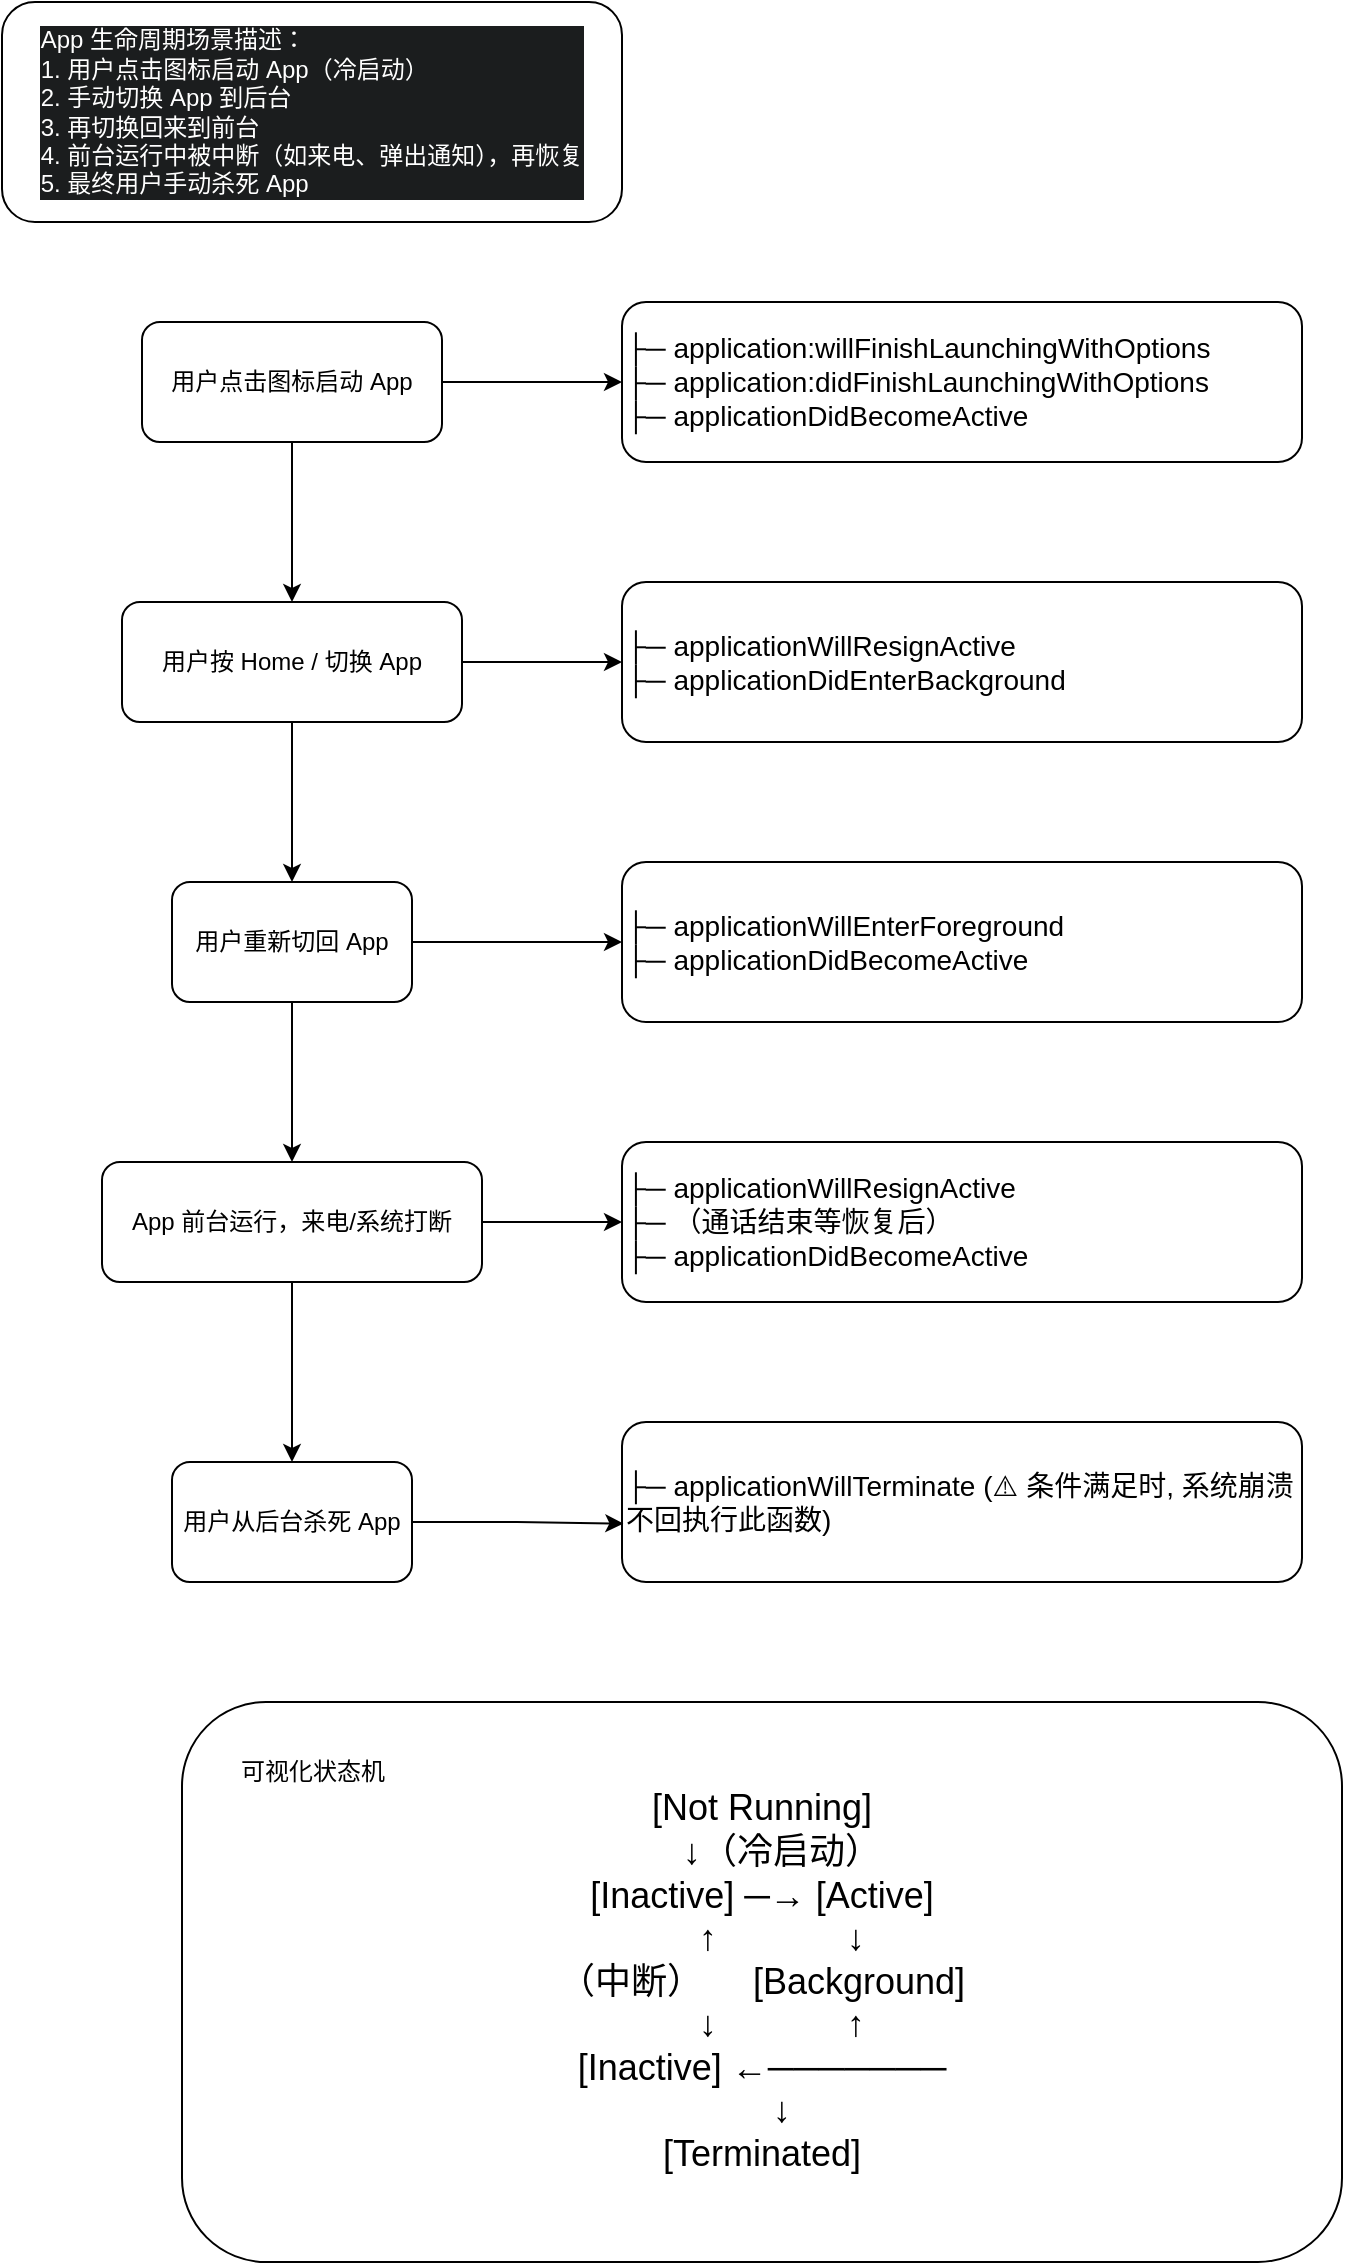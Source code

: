 <mxfile version="27.0.9" pages="2">
  <diagram name="第 1 页" id="8iKcwP82M52nHCEYwAyX">
    <mxGraphModel dx="788" dy="515" grid="1" gridSize="10" guides="1" tooltips="1" connect="1" arrows="1" fold="1" page="1" pageScale="1" pageWidth="827" pageHeight="1169" math="0" shadow="0">
      <root>
        <mxCell id="0" />
        <mxCell id="1" parent="0" />
        <mxCell id="PFzJ3sC_wcOSiOslUiFB-4" value="&lt;meta charset=&quot;utf-8&quot;&gt;&lt;div style=&quot;forced-color-adjust: none; box-shadow: none !important; color: rgb(255, 255, 255); font-family: Helvetica; font-size: 12px; font-style: normal; font-variant-ligatures: normal; font-variant-caps: normal; font-weight: 400; letter-spacing: normal; orphans: 2; text-align: left; text-indent: 0px; text-transform: none; widows: 2; word-spacing: 0px; -webkit-text-stroke-width: 0px; white-space: normal; background-color: rgb(27, 29, 30); text-decoration-thickness: initial; text-decoration-style: initial; text-decoration-color: initial;&quot;&gt;App 生命周期场景描述：&lt;/div&gt;&lt;div style=&quot;forced-color-adjust: none; box-shadow: none !important; color: rgb(255, 255, 255); font-family: Helvetica; font-size: 12px; font-style: normal; font-variant-ligatures: normal; font-variant-caps: normal; font-weight: 400; letter-spacing: normal; orphans: 2; text-align: left; text-indent: 0px; text-transform: none; widows: 2; word-spacing: 0px; -webkit-text-stroke-width: 0px; white-space: normal; background-color: rgb(27, 29, 30); text-decoration-thickness: initial; text-decoration-style: initial; text-decoration-color: initial;&quot;&gt;1. 用户点击图标启动 App（冷启动）&lt;/div&gt;&lt;div style=&quot;forced-color-adjust: none; box-shadow: none !important; color: rgb(255, 255, 255); font-family: Helvetica; font-size: 12px; font-style: normal; font-variant-ligatures: normal; font-variant-caps: normal; font-weight: 400; letter-spacing: normal; orphans: 2; text-align: left; text-indent: 0px; text-transform: none; widows: 2; word-spacing: 0px; -webkit-text-stroke-width: 0px; white-space: normal; background-color: rgb(27, 29, 30); text-decoration-thickness: initial; text-decoration-style: initial; text-decoration-color: initial;&quot;&gt;2. 手动切换 App 到后台&lt;/div&gt;&lt;div style=&quot;forced-color-adjust: none; box-shadow: none !important; color: rgb(255, 255, 255); font-family: Helvetica; font-size: 12px; font-style: normal; font-variant-ligatures: normal; font-variant-caps: normal; font-weight: 400; letter-spacing: normal; orphans: 2; text-align: left; text-indent: 0px; text-transform: none; widows: 2; word-spacing: 0px; -webkit-text-stroke-width: 0px; white-space: normal; background-color: rgb(27, 29, 30); text-decoration-thickness: initial; text-decoration-style: initial; text-decoration-color: initial;&quot;&gt;3. 再切换回来到前台&lt;/div&gt;&lt;div style=&quot;forced-color-adjust: none; box-shadow: none !important; color: rgb(255, 255, 255); font-family: Helvetica; font-size: 12px; font-style: normal; font-variant-ligatures: normal; font-variant-caps: normal; font-weight: 400; letter-spacing: normal; orphans: 2; text-align: left; text-indent: 0px; text-transform: none; widows: 2; word-spacing: 0px; -webkit-text-stroke-width: 0px; white-space: normal; background-color: rgb(27, 29, 30); text-decoration-thickness: initial; text-decoration-style: initial; text-decoration-color: initial;&quot;&gt;4. 前台运行中被中断（如来电、弹出通知），再恢复&lt;/div&gt;&lt;div style=&quot;forced-color-adjust: none; box-shadow: none !important; color: rgb(255, 255, 255); font-family: Helvetica; font-size: 12px; font-style: normal; font-variant-ligatures: normal; font-variant-caps: normal; font-weight: 400; letter-spacing: normal; orphans: 2; text-align: left; text-indent: 0px; text-transform: none; widows: 2; word-spacing: 0px; -webkit-text-stroke-width: 0px; white-space: normal; background-color: rgb(27, 29, 30); text-decoration-thickness: initial; text-decoration-style: initial; text-decoration-color: initial;&quot;&gt;5. 最终用户手动杀死 App&lt;/div&gt;" style="rounded=1;whiteSpace=wrap;html=1;" vertex="1" parent="1">
          <mxGeometry x="20" y="10" width="310" height="110" as="geometry" />
        </mxCell>
        <mxCell id="PFzJ3sC_wcOSiOslUiFB-7" value="" style="edgeStyle=orthogonalEdgeStyle;rounded=0;orthogonalLoop=1;jettySize=auto;html=1;" edge="1" parent="1" source="PFzJ3sC_wcOSiOslUiFB-5" target="PFzJ3sC_wcOSiOslUiFB-6">
          <mxGeometry relative="1" as="geometry" />
        </mxCell>
        <mxCell id="PFzJ3sC_wcOSiOslUiFB-15" value="" style="edgeStyle=orthogonalEdgeStyle;rounded=0;orthogonalLoop=1;jettySize=auto;html=1;" edge="1" parent="1" source="PFzJ3sC_wcOSiOslUiFB-5" target="PFzJ3sC_wcOSiOslUiFB-14">
          <mxGeometry relative="1" as="geometry" />
        </mxCell>
        <mxCell id="PFzJ3sC_wcOSiOslUiFB-5" value="用户点击图标启动 App" style="rounded=1;whiteSpace=wrap;html=1;" vertex="1" parent="1">
          <mxGeometry x="90" y="170" width="150" height="60" as="geometry" />
        </mxCell>
        <mxCell id="PFzJ3sC_wcOSiOslUiFB-9" value="" style="edgeStyle=orthogonalEdgeStyle;rounded=0;orthogonalLoop=1;jettySize=auto;html=1;" edge="1" parent="1" source="PFzJ3sC_wcOSiOslUiFB-6" target="PFzJ3sC_wcOSiOslUiFB-8">
          <mxGeometry relative="1" as="geometry" />
        </mxCell>
        <mxCell id="PFzJ3sC_wcOSiOslUiFB-18" style="edgeStyle=orthogonalEdgeStyle;rounded=0;orthogonalLoop=1;jettySize=auto;html=1;exitX=1;exitY=0.5;exitDx=0;exitDy=0;entryX=0;entryY=0.5;entryDx=0;entryDy=0;" edge="1" parent="1" source="PFzJ3sC_wcOSiOslUiFB-6" target="PFzJ3sC_wcOSiOslUiFB-17">
          <mxGeometry relative="1" as="geometry" />
        </mxCell>
        <mxCell id="PFzJ3sC_wcOSiOslUiFB-6" value="用户按 Home / 切换 App" style="whiteSpace=wrap;html=1;rounded=1;" vertex="1" parent="1">
          <mxGeometry x="80" y="310" width="170" height="60" as="geometry" />
        </mxCell>
        <mxCell id="PFzJ3sC_wcOSiOslUiFB-11" value="" style="edgeStyle=orthogonalEdgeStyle;rounded=0;orthogonalLoop=1;jettySize=auto;html=1;" edge="1" parent="1" source="PFzJ3sC_wcOSiOslUiFB-8" target="PFzJ3sC_wcOSiOslUiFB-10">
          <mxGeometry relative="1" as="geometry" />
        </mxCell>
        <mxCell id="PFzJ3sC_wcOSiOslUiFB-22" style="edgeStyle=orthogonalEdgeStyle;rounded=0;orthogonalLoop=1;jettySize=auto;html=1;entryX=0;entryY=0.5;entryDx=0;entryDy=0;" edge="1" parent="1" source="PFzJ3sC_wcOSiOslUiFB-8" target="PFzJ3sC_wcOSiOslUiFB-19">
          <mxGeometry relative="1" as="geometry" />
        </mxCell>
        <mxCell id="PFzJ3sC_wcOSiOslUiFB-8" value="用户重新切回 App" style="whiteSpace=wrap;html=1;rounded=1;" vertex="1" parent="1">
          <mxGeometry x="105" y="450" width="120" height="60" as="geometry" />
        </mxCell>
        <mxCell id="PFzJ3sC_wcOSiOslUiFB-13" value="" style="edgeStyle=orthogonalEdgeStyle;rounded=0;orthogonalLoop=1;jettySize=auto;html=1;" edge="1" parent="1" source="PFzJ3sC_wcOSiOslUiFB-10" target="PFzJ3sC_wcOSiOslUiFB-12">
          <mxGeometry relative="1" as="geometry" />
        </mxCell>
        <mxCell id="PFzJ3sC_wcOSiOslUiFB-23" style="edgeStyle=orthogonalEdgeStyle;rounded=0;orthogonalLoop=1;jettySize=auto;html=1;entryX=0;entryY=0.5;entryDx=0;entryDy=0;" edge="1" parent="1" source="PFzJ3sC_wcOSiOslUiFB-10" target="PFzJ3sC_wcOSiOslUiFB-20">
          <mxGeometry relative="1" as="geometry" />
        </mxCell>
        <mxCell id="PFzJ3sC_wcOSiOslUiFB-10" value="App 前台运行，来电/系统打断" style="whiteSpace=wrap;html=1;rounded=1;" vertex="1" parent="1">
          <mxGeometry x="70" y="590" width="190" height="60" as="geometry" />
        </mxCell>
        <mxCell id="PFzJ3sC_wcOSiOslUiFB-12" value="用户从后台杀死 App" style="whiteSpace=wrap;html=1;rounded=1;" vertex="1" parent="1">
          <mxGeometry x="105" y="740" width="120" height="60" as="geometry" />
        </mxCell>
        <mxCell id="PFzJ3sC_wcOSiOslUiFB-14" value="&lt;div&gt;├─ application:willFinishLaunchingWithOptions&lt;/div&gt;&lt;div&gt;├─ application:didFinishLaunchingWithOptions&lt;/div&gt;&lt;div&gt;├─ applicationDidBecomeActive&lt;/div&gt;" style="whiteSpace=wrap;html=1;rounded=1;align=left;fontSize=14;" vertex="1" parent="1">
          <mxGeometry x="330" y="160" width="340" height="80" as="geometry" />
        </mxCell>
        <mxCell id="PFzJ3sC_wcOSiOslUiFB-17" value="├─ applicationWillResignActive&#xa;├─ applicationDidEnterBackground" style="whiteSpace=wrap;html=1;rounded=1;align=left;fontSize=14;" vertex="1" parent="1">
          <mxGeometry x="330" y="300" width="340" height="80" as="geometry" />
        </mxCell>
        <mxCell id="PFzJ3sC_wcOSiOslUiFB-19" value="├─ applicationWillEnterForeground&#xa;├─ applicationDidBecomeActive" style="whiteSpace=wrap;html=1;rounded=1;align=left;fontSize=14;" vertex="1" parent="1">
          <mxGeometry x="330" y="440" width="340" height="80" as="geometry" />
        </mxCell>
        <mxCell id="PFzJ3sC_wcOSiOslUiFB-20" value="├─ applicationWillResignActive&#xa;├─ （通话结束等恢复后）&#xa;├─ applicationDidBecomeActive" style="whiteSpace=wrap;html=1;rounded=1;align=left;fontSize=14;" vertex="1" parent="1">
          <mxGeometry x="330" y="580" width="340" height="80" as="geometry" />
        </mxCell>
        <mxCell id="PFzJ3sC_wcOSiOslUiFB-21" value="├─ applicationWillTerminate (⚠️ 条件满足时, 系统崩溃不回执行此函数)" style="whiteSpace=wrap;html=1;rounded=1;align=left;fontSize=14;" vertex="1" parent="1">
          <mxGeometry x="330" y="720" width="340" height="80" as="geometry" />
        </mxCell>
        <mxCell id="PFzJ3sC_wcOSiOslUiFB-26" style="edgeStyle=orthogonalEdgeStyle;rounded=0;orthogonalLoop=1;jettySize=auto;html=1;entryX=0.002;entryY=0.635;entryDx=0;entryDy=0;entryPerimeter=0;" edge="1" parent="1" source="PFzJ3sC_wcOSiOslUiFB-12" target="PFzJ3sC_wcOSiOslUiFB-21">
          <mxGeometry relative="1" as="geometry" />
        </mxCell>
        <mxCell id="PFzJ3sC_wcOSiOslUiFB-27" value="[Not Running]&#xa;    ↓（冷启动）&#xa;[Inactive] ─→ [Active]&#xa;    ↑             ↓&#xa;（中断）     [Background]&#xa;    ↓             ↑&#xa;[Inactive] ←───────&#xa;    ↓&#xa;[Terminated]" style="rounded=1;whiteSpace=wrap;html=1;fontSize=18;arcSize=15;" vertex="1" parent="1">
          <mxGeometry x="110" y="860" width="580" height="280" as="geometry" />
        </mxCell>
        <mxCell id="PFzJ3sC_wcOSiOslUiFB-28" value="可视化状态机" style="text;html=1;align=center;verticalAlign=middle;whiteSpace=wrap;rounded=0;" vertex="1" parent="1">
          <mxGeometry x="132.5" y="880" width="85" height="30" as="geometry" />
        </mxCell>
      </root>
    </mxGraphModel>
  </diagram>
  <diagram id="nhnYGy3_ryz2kLsIczwa" name="第 2 页">
    <mxGraphModel dx="1142" dy="1916" grid="1" gridSize="10" guides="1" tooltips="1" connect="1" arrows="1" fold="1" page="1" pageScale="1" pageWidth="827" pageHeight="1169" math="0" shadow="0">
      <root>
        <mxCell id="0" />
        <mxCell id="1" parent="0" />
        <mxCell id="fcpwj_eohaff_aFIWPse-1" value="&lt;br&gt;&lt;br&gt;&lt;table&gt;&lt;thead&gt;&lt;tr&gt;&lt;th&gt;启动方式&lt;/th&gt;&lt;th&gt;冷/热启动&lt;/th&gt;&lt;th&gt;特殊入口信息&lt;/th&gt;&lt;th&gt;生命周期调用情况&lt;/th&gt;&lt;/tr&gt;&lt;/thead&gt;&lt;tbody&gt;&lt;tr&gt;&lt;td&gt;1️⃣ 点击主屏幕 App 图标&lt;/td&gt;&lt;td&gt;冷 / 热启动&lt;/td&gt;&lt;td&gt;无&lt;/td&gt;&lt;td&gt;正常完整流程&lt;/td&gt;&lt;/tr&gt;&lt;tr&gt;&lt;td&gt;2️⃣ 点击桌面 Widget（小组件）&lt;/td&gt;&lt;td&gt;冷 / 热启动&lt;/td&gt;&lt;td&gt;有 &lt;code&gt;userActivity&lt;/code&gt; 或 &lt;code&gt;URL&lt;/code&gt;&lt;/td&gt;&lt;td&gt;标准生命周期 + 特殊场景处理&lt;/td&gt;&lt;/tr&gt;&lt;tr&gt;&lt;td&gt;3️⃣ 点击推送通知（本地 / 远程）&lt;/td&gt;&lt;td&gt;冷 / 热启动&lt;/td&gt;&lt;td&gt;通知内容 (&lt;code&gt;userInfo&lt;/code&gt;)&lt;/td&gt;&lt;td&gt;启动后处理通知回调&lt;/td&gt;&lt;/tr&gt;&lt;tr&gt;&lt;td&gt;4️⃣ 被其他 App 使用 URL Scheme 调起&lt;/td&gt;&lt;td&gt;冷 / 热启动&lt;/td&gt;&lt;td&gt;自定义 URL&lt;/td&gt;&lt;td&gt;调用 URL 打开方法&lt;/td&gt;&lt;/tr&gt;&lt;tr&gt;&lt;td&gt;5️⃣ 长按 App 图标的快捷菜单（Quick Action）&lt;/td&gt;&lt;td&gt;冷 / 热启动&lt;/td&gt;&lt;td&gt;&lt;code&gt;UIApplicationShortcutItem&lt;/code&gt;&lt;/td&gt;&lt;td&gt;生命周期 + 快捷项处理回调&lt;/td&gt;&lt;/tr&gt;&lt;/tbody&gt;&lt;/table&gt;" style="rounded=1;whiteSpace=wrap;html=1;align=left;" vertex="1" parent="1">
          <mxGeometry x="310" y="-1080" width="870" height="200" as="geometry" />
        </mxCell>
      </root>
    </mxGraphModel>
  </diagram>
</mxfile>
